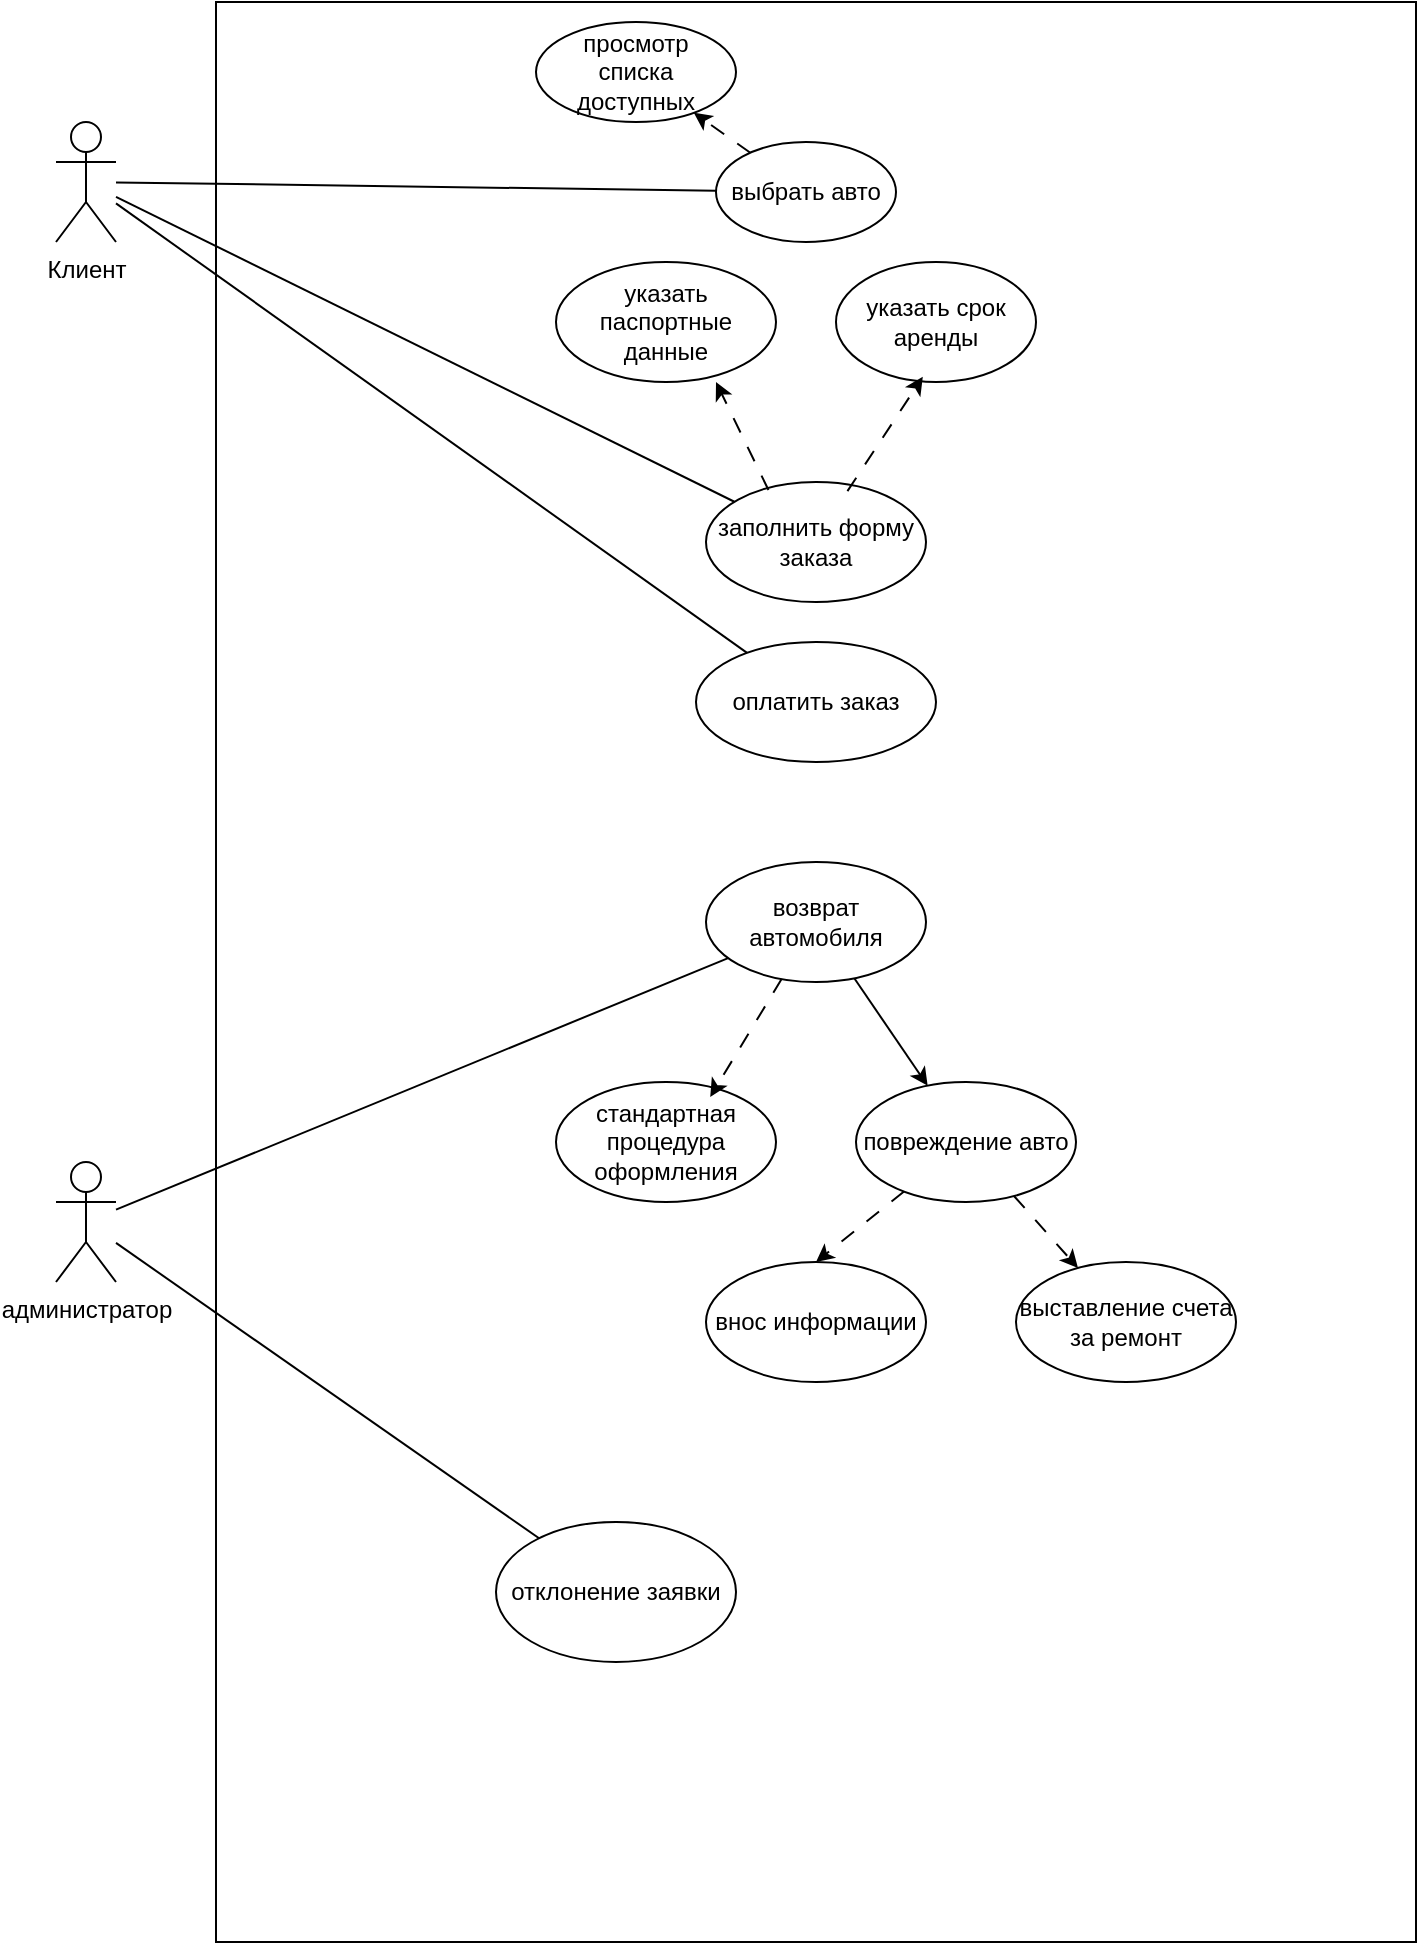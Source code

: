 <mxfile version="25.0.2">
  <diagram name="Страница — 1" id="Eb4dMBryn-bI4LExAzKX">
    <mxGraphModel dx="1160" dy="793" grid="1" gridSize="10" guides="1" tooltips="1" connect="1" arrows="1" fold="1" page="1" pageScale="1" pageWidth="827" pageHeight="1169" math="0" shadow="0">
      <root>
        <mxCell id="0" />
        <mxCell id="1" parent="0" />
        <mxCell id="b6LDuwl4sLsLu9RzmKzq-3" value="" style="rounded=0;whiteSpace=wrap;html=1;" vertex="1" parent="1">
          <mxGeometry x="130" y="80" width="600" height="970" as="geometry" />
        </mxCell>
        <mxCell id="b6LDuwl4sLsLu9RzmKzq-4" value="Клиент&lt;div&gt;&lt;br&gt;&lt;/div&gt;" style="shape=umlActor;verticalLabelPosition=bottom;verticalAlign=top;html=1;outlineConnect=0;" vertex="1" parent="1">
          <mxGeometry x="50" y="140" width="30" height="60" as="geometry" />
        </mxCell>
        <mxCell id="b6LDuwl4sLsLu9RzmKzq-5" value="выбрать авто" style="ellipse;whiteSpace=wrap;html=1;" vertex="1" parent="1">
          <mxGeometry x="380" y="150" width="90" height="50" as="geometry" />
        </mxCell>
        <mxCell id="b6LDuwl4sLsLu9RzmKzq-6" value="просмотр&lt;div&gt;списка&lt;/div&gt;&lt;div&gt;доступных&lt;/div&gt;" style="ellipse;whiteSpace=wrap;html=1;" vertex="1" parent="1">
          <mxGeometry x="290" y="90" width="100" height="50" as="geometry" />
        </mxCell>
        <mxCell id="b6LDuwl4sLsLu9RzmKzq-7" value="" style="endArrow=none;html=1;rounded=0;" edge="1" parent="1" source="b6LDuwl4sLsLu9RzmKzq-4" target="b6LDuwl4sLsLu9RzmKzq-5">
          <mxGeometry width="50" height="50" relative="1" as="geometry">
            <mxPoint x="410" y="430" as="sourcePoint" />
            <mxPoint x="460" y="380" as="targetPoint" />
          </mxGeometry>
        </mxCell>
        <mxCell id="b6LDuwl4sLsLu9RzmKzq-8" value="" style="endArrow=classic;html=1;rounded=0;dashed=1;dashPattern=8 8;" edge="1" parent="1" source="b6LDuwl4sLsLu9RzmKzq-5" target="b6LDuwl4sLsLu9RzmKzq-6">
          <mxGeometry width="50" height="50" relative="1" as="geometry">
            <mxPoint x="410" y="430" as="sourcePoint" />
            <mxPoint x="460" y="380" as="targetPoint" />
          </mxGeometry>
        </mxCell>
        <mxCell id="b6LDuwl4sLsLu9RzmKzq-9" value="заполнить форму&lt;div&gt;заказа&lt;/div&gt;" style="ellipse;whiteSpace=wrap;html=1;" vertex="1" parent="1">
          <mxGeometry x="375" y="320" width="110" height="60" as="geometry" />
        </mxCell>
        <mxCell id="b6LDuwl4sLsLu9RzmKzq-10" value="" style="endArrow=none;html=1;rounded=0;" edge="1" parent="1" source="b6LDuwl4sLsLu9RzmKzq-4" target="b6LDuwl4sLsLu9RzmKzq-9">
          <mxGeometry width="50" height="50" relative="1" as="geometry">
            <mxPoint x="410" y="430" as="sourcePoint" />
            <mxPoint x="460" y="380" as="targetPoint" />
          </mxGeometry>
        </mxCell>
        <mxCell id="b6LDuwl4sLsLu9RzmKzq-11" value="указать паспортные&lt;div&gt;данные&lt;/div&gt;" style="ellipse;whiteSpace=wrap;html=1;" vertex="1" parent="1">
          <mxGeometry x="300" y="210" width="110" height="60" as="geometry" />
        </mxCell>
        <mxCell id="b6LDuwl4sLsLu9RzmKzq-12" value="указать срок&lt;div&gt;аренды&lt;/div&gt;" style="ellipse;whiteSpace=wrap;html=1;" vertex="1" parent="1">
          <mxGeometry x="440" y="210" width="100" height="60" as="geometry" />
        </mxCell>
        <mxCell id="b6LDuwl4sLsLu9RzmKzq-13" value="" style="endArrow=classic;html=1;rounded=0;exitX=0.284;exitY=0.067;exitDx=0;exitDy=0;exitPerimeter=0;dashed=1;dashPattern=8 8;" edge="1" parent="1" source="b6LDuwl4sLsLu9RzmKzq-9">
          <mxGeometry width="50" height="50" relative="1" as="geometry">
            <mxPoint x="410" y="430" as="sourcePoint" />
            <mxPoint x="380" y="270" as="targetPoint" />
          </mxGeometry>
        </mxCell>
        <mxCell id="b6LDuwl4sLsLu9RzmKzq-14" value="" style="endArrow=classic;html=1;rounded=0;exitX=0.643;exitY=0.076;exitDx=0;exitDy=0;exitPerimeter=0;entryX=0.434;entryY=0.957;entryDx=0;entryDy=0;entryPerimeter=0;dashed=1;dashPattern=8 8;" edge="1" parent="1" source="b6LDuwl4sLsLu9RzmKzq-9" target="b6LDuwl4sLsLu9RzmKzq-12">
          <mxGeometry width="50" height="50" relative="1" as="geometry">
            <mxPoint x="410" y="430" as="sourcePoint" />
            <mxPoint x="460" y="380" as="targetPoint" />
          </mxGeometry>
        </mxCell>
        <mxCell id="b6LDuwl4sLsLu9RzmKzq-17" value="оплатить заказ" style="ellipse;whiteSpace=wrap;html=1;" vertex="1" parent="1">
          <mxGeometry x="370" y="400" width="120" height="60" as="geometry" />
        </mxCell>
        <mxCell id="b6LDuwl4sLsLu9RzmKzq-18" value="" style="endArrow=none;html=1;rounded=0;" edge="1" parent="1" source="b6LDuwl4sLsLu9RzmKzq-4" target="b6LDuwl4sLsLu9RzmKzq-17">
          <mxGeometry width="50" height="50" relative="1" as="geometry">
            <mxPoint x="410" y="450" as="sourcePoint" />
            <mxPoint x="460" y="400" as="targetPoint" />
          </mxGeometry>
        </mxCell>
        <mxCell id="b6LDuwl4sLsLu9RzmKzq-19" value="администратор&lt;div&gt;&lt;br&gt;&lt;/div&gt;" style="shape=umlActor;verticalLabelPosition=bottom;verticalAlign=top;html=1;outlineConnect=0;" vertex="1" parent="1">
          <mxGeometry x="50" y="660" width="30" height="60" as="geometry" />
        </mxCell>
        <mxCell id="b6LDuwl4sLsLu9RzmKzq-20" value="возврат автомобиля" style="ellipse;whiteSpace=wrap;html=1;" vertex="1" parent="1">
          <mxGeometry x="375" y="510" width="110" height="60" as="geometry" />
        </mxCell>
        <mxCell id="b6LDuwl4sLsLu9RzmKzq-21" value="" style="endArrow=none;html=1;rounded=0;" edge="1" parent="1" source="b6LDuwl4sLsLu9RzmKzq-19" target="b6LDuwl4sLsLu9RzmKzq-20">
          <mxGeometry width="50" height="50" relative="1" as="geometry">
            <mxPoint x="410" y="520" as="sourcePoint" />
            <mxPoint x="460" y="470" as="targetPoint" />
          </mxGeometry>
        </mxCell>
        <mxCell id="b6LDuwl4sLsLu9RzmKzq-23" value="стандартная процедура&lt;div&gt;оформления&lt;/div&gt;" style="ellipse;whiteSpace=wrap;html=1;" vertex="1" parent="1">
          <mxGeometry x="300" y="620" width="110" height="60" as="geometry" />
        </mxCell>
        <mxCell id="b6LDuwl4sLsLu9RzmKzq-26" value="" style="endArrow=classic;html=1;rounded=0;entryX=0.701;entryY=0.124;entryDx=0;entryDy=0;entryPerimeter=0;dashed=1;dashPattern=8 8;" edge="1" parent="1" source="b6LDuwl4sLsLu9RzmKzq-20" target="b6LDuwl4sLsLu9RzmKzq-23">
          <mxGeometry width="50" height="50" relative="1" as="geometry">
            <mxPoint x="410" y="520" as="sourcePoint" />
            <mxPoint x="460" y="470" as="targetPoint" />
          </mxGeometry>
        </mxCell>
        <mxCell id="b6LDuwl4sLsLu9RzmKzq-27" value="повреждение авто" style="ellipse;whiteSpace=wrap;html=1;" vertex="1" parent="1">
          <mxGeometry x="450" y="620" width="110" height="60" as="geometry" />
        </mxCell>
        <mxCell id="b6LDuwl4sLsLu9RzmKzq-28" value="внос информации&lt;span style=&quot;text-wrap: nowrap; color: rgba(0, 0, 0, 0); font-family: monospace; font-size: 0px; text-align: start;&quot;&gt;%3CmxGraphModel%3E%3Croot%3E%3CmxCell%20id%3D%220%22%2F%3E%3CmxCell%20id%3D%221%22%20parent%3D%220%22%2F%3E%3CmxCell%20id%3D%222%22%20value%3D%22%D1%81%D1%82%D0%B0%D0%BD%D0%B4%D0%B0%D1%80%D1%82%D0%BD%D0%B0%D1%8F%20%D0%BF%D1%80%D0%BE%D1%86%D0%B5%D0%B4%D1%83%D1%80%D0%B0%26lt%3Bdiv%26gt%3B%D0%BE%D1%84%D0%BE%D1%80%D0%BC%D0%BB%D0%B5%D0%BD%D0%B8%D1%8F%26lt%3B%2Fdiv%26gt%3B%22%20style%3D%22ellipse%3BwhiteSpace%3Dwrap%3Bhtml%3D1%3B%22%20vertex%3D%221%22%20parent%3D%221%22%3E%3CmxGeometry%20x%3D%22300%22%20y%3D%22620%22%20width%3D%22110%22%20height%3D%2260%22%20as%3D%22geometry%22%2F%3E%3C%2FmxCell%3E%3C%2Froot%3E%3C%2FmxGraphModel%3E&lt;/span&gt;" style="ellipse;whiteSpace=wrap;html=1;" vertex="1" parent="1">
          <mxGeometry x="375" y="710" width="110" height="60" as="geometry" />
        </mxCell>
        <mxCell id="b6LDuwl4sLsLu9RzmKzq-29" value="выставление счета за ремонт" style="ellipse;whiteSpace=wrap;html=1;" vertex="1" parent="1">
          <mxGeometry x="530" y="710" width="110" height="60" as="geometry" />
        </mxCell>
        <mxCell id="b6LDuwl4sLsLu9RzmKzq-30" value="" style="endArrow=classic;html=1;rounded=0;entryX=0.5;entryY=0;entryDx=0;entryDy=0;dashed=1;dashPattern=8 8;" edge="1" parent="1" source="b6LDuwl4sLsLu9RzmKzq-27" target="b6LDuwl4sLsLu9RzmKzq-28">
          <mxGeometry width="50" height="50" relative="1" as="geometry">
            <mxPoint x="410" y="650" as="sourcePoint" />
            <mxPoint x="460" y="600" as="targetPoint" />
          </mxGeometry>
        </mxCell>
        <mxCell id="b6LDuwl4sLsLu9RzmKzq-31" value="" style="endArrow=classic;html=1;rounded=0;dashed=1;dashPattern=8 8;" edge="1" parent="1" source="b6LDuwl4sLsLu9RzmKzq-27" target="b6LDuwl4sLsLu9RzmKzq-29">
          <mxGeometry width="50" height="50" relative="1" as="geometry">
            <mxPoint x="410" y="650" as="sourcePoint" />
            <mxPoint x="460" y="600" as="targetPoint" />
          </mxGeometry>
        </mxCell>
        <mxCell id="b6LDuwl4sLsLu9RzmKzq-32" value="" style="endArrow=classic;html=1;rounded=0;" edge="1" parent="1" source="b6LDuwl4sLsLu9RzmKzq-20" target="b6LDuwl4sLsLu9RzmKzq-27">
          <mxGeometry width="50" height="50" relative="1" as="geometry">
            <mxPoint x="410" y="650" as="sourcePoint" />
            <mxPoint x="460" y="600" as="targetPoint" />
          </mxGeometry>
        </mxCell>
        <mxCell id="b6LDuwl4sLsLu9RzmKzq-33" value="отклонение заявки" style="ellipse;whiteSpace=wrap;html=1;" vertex="1" parent="1">
          <mxGeometry x="270" y="840" width="120" height="70" as="geometry" />
        </mxCell>
        <mxCell id="b6LDuwl4sLsLu9RzmKzq-34" value="" style="endArrow=none;html=1;rounded=0;" edge="1" parent="1" source="b6LDuwl4sLsLu9RzmKzq-19" target="b6LDuwl4sLsLu9RzmKzq-33">
          <mxGeometry width="50" height="50" relative="1" as="geometry">
            <mxPoint x="410" y="850" as="sourcePoint" />
            <mxPoint x="460" y="800" as="targetPoint" />
          </mxGeometry>
        </mxCell>
      </root>
    </mxGraphModel>
  </diagram>
</mxfile>
